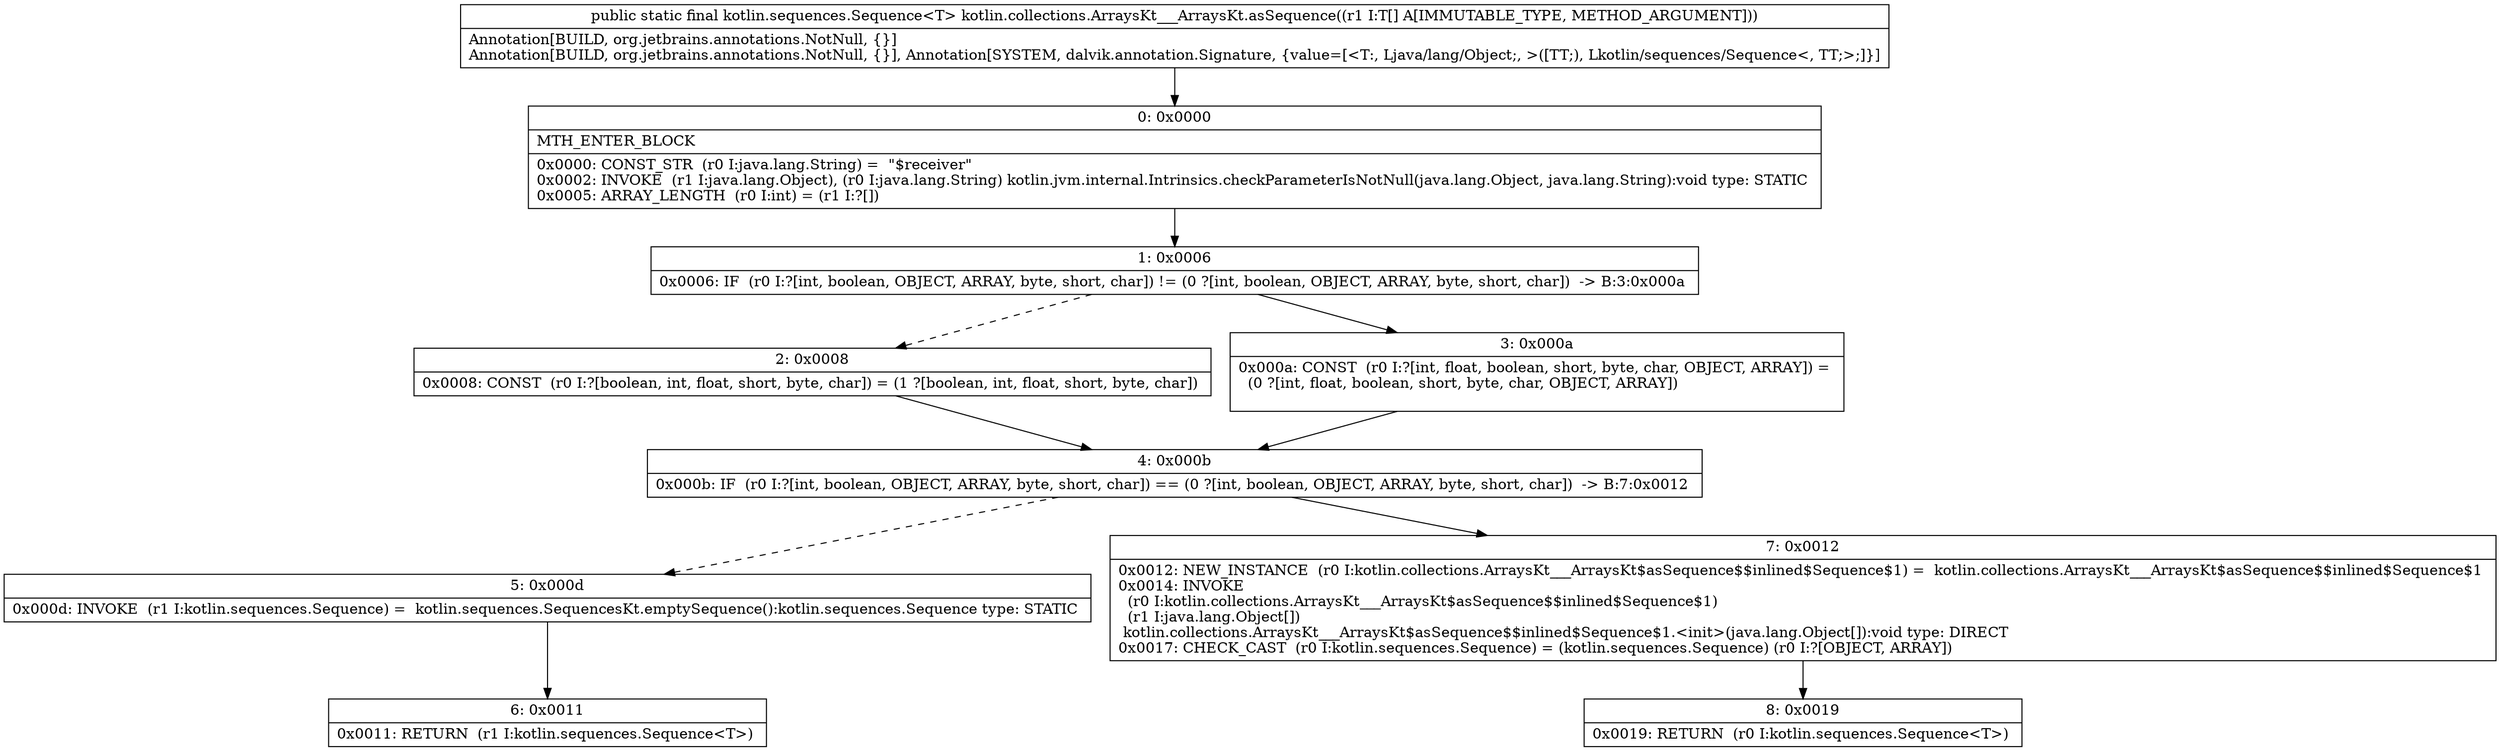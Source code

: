 digraph "CFG forkotlin.collections.ArraysKt___ArraysKt.asSequence([Ljava\/lang\/Object;)Lkotlin\/sequences\/Sequence;" {
Node_0 [shape=record,label="{0\:\ 0x0000|MTH_ENTER_BLOCK\l|0x0000: CONST_STR  (r0 I:java.lang.String) =  \"$receiver\" \l0x0002: INVOKE  (r1 I:java.lang.Object), (r0 I:java.lang.String) kotlin.jvm.internal.Intrinsics.checkParameterIsNotNull(java.lang.Object, java.lang.String):void type: STATIC \l0x0005: ARRAY_LENGTH  (r0 I:int) = (r1 I:?[]) \l}"];
Node_1 [shape=record,label="{1\:\ 0x0006|0x0006: IF  (r0 I:?[int, boolean, OBJECT, ARRAY, byte, short, char]) != (0 ?[int, boolean, OBJECT, ARRAY, byte, short, char])  \-\> B:3:0x000a \l}"];
Node_2 [shape=record,label="{2\:\ 0x0008|0x0008: CONST  (r0 I:?[boolean, int, float, short, byte, char]) = (1 ?[boolean, int, float, short, byte, char]) \l}"];
Node_3 [shape=record,label="{3\:\ 0x000a|0x000a: CONST  (r0 I:?[int, float, boolean, short, byte, char, OBJECT, ARRAY]) = \l  (0 ?[int, float, boolean, short, byte, char, OBJECT, ARRAY])\l \l}"];
Node_4 [shape=record,label="{4\:\ 0x000b|0x000b: IF  (r0 I:?[int, boolean, OBJECT, ARRAY, byte, short, char]) == (0 ?[int, boolean, OBJECT, ARRAY, byte, short, char])  \-\> B:7:0x0012 \l}"];
Node_5 [shape=record,label="{5\:\ 0x000d|0x000d: INVOKE  (r1 I:kotlin.sequences.Sequence) =  kotlin.sequences.SequencesKt.emptySequence():kotlin.sequences.Sequence type: STATIC \l}"];
Node_6 [shape=record,label="{6\:\ 0x0011|0x0011: RETURN  (r1 I:kotlin.sequences.Sequence\<T\>) \l}"];
Node_7 [shape=record,label="{7\:\ 0x0012|0x0012: NEW_INSTANCE  (r0 I:kotlin.collections.ArraysKt___ArraysKt$asSequence$$inlined$Sequence$1) =  kotlin.collections.ArraysKt___ArraysKt$asSequence$$inlined$Sequence$1 \l0x0014: INVOKE  \l  (r0 I:kotlin.collections.ArraysKt___ArraysKt$asSequence$$inlined$Sequence$1)\l  (r1 I:java.lang.Object[])\l kotlin.collections.ArraysKt___ArraysKt$asSequence$$inlined$Sequence$1.\<init\>(java.lang.Object[]):void type: DIRECT \l0x0017: CHECK_CAST  (r0 I:kotlin.sequences.Sequence) = (kotlin.sequences.Sequence) (r0 I:?[OBJECT, ARRAY]) \l}"];
Node_8 [shape=record,label="{8\:\ 0x0019|0x0019: RETURN  (r0 I:kotlin.sequences.Sequence\<T\>) \l}"];
MethodNode[shape=record,label="{public static final kotlin.sequences.Sequence\<T\> kotlin.collections.ArraysKt___ArraysKt.asSequence((r1 I:T[] A[IMMUTABLE_TYPE, METHOD_ARGUMENT]))  | Annotation[BUILD, org.jetbrains.annotations.NotNull, \{\}]\lAnnotation[BUILD, org.jetbrains.annotations.NotNull, \{\}], Annotation[SYSTEM, dalvik.annotation.Signature, \{value=[\<T:, Ljava\/lang\/Object;, \>([TT;), Lkotlin\/sequences\/Sequence\<, TT;\>;]\}]\l}"];
MethodNode -> Node_0;
Node_0 -> Node_1;
Node_1 -> Node_2[style=dashed];
Node_1 -> Node_3;
Node_2 -> Node_4;
Node_3 -> Node_4;
Node_4 -> Node_5[style=dashed];
Node_4 -> Node_7;
Node_5 -> Node_6;
Node_7 -> Node_8;
}

